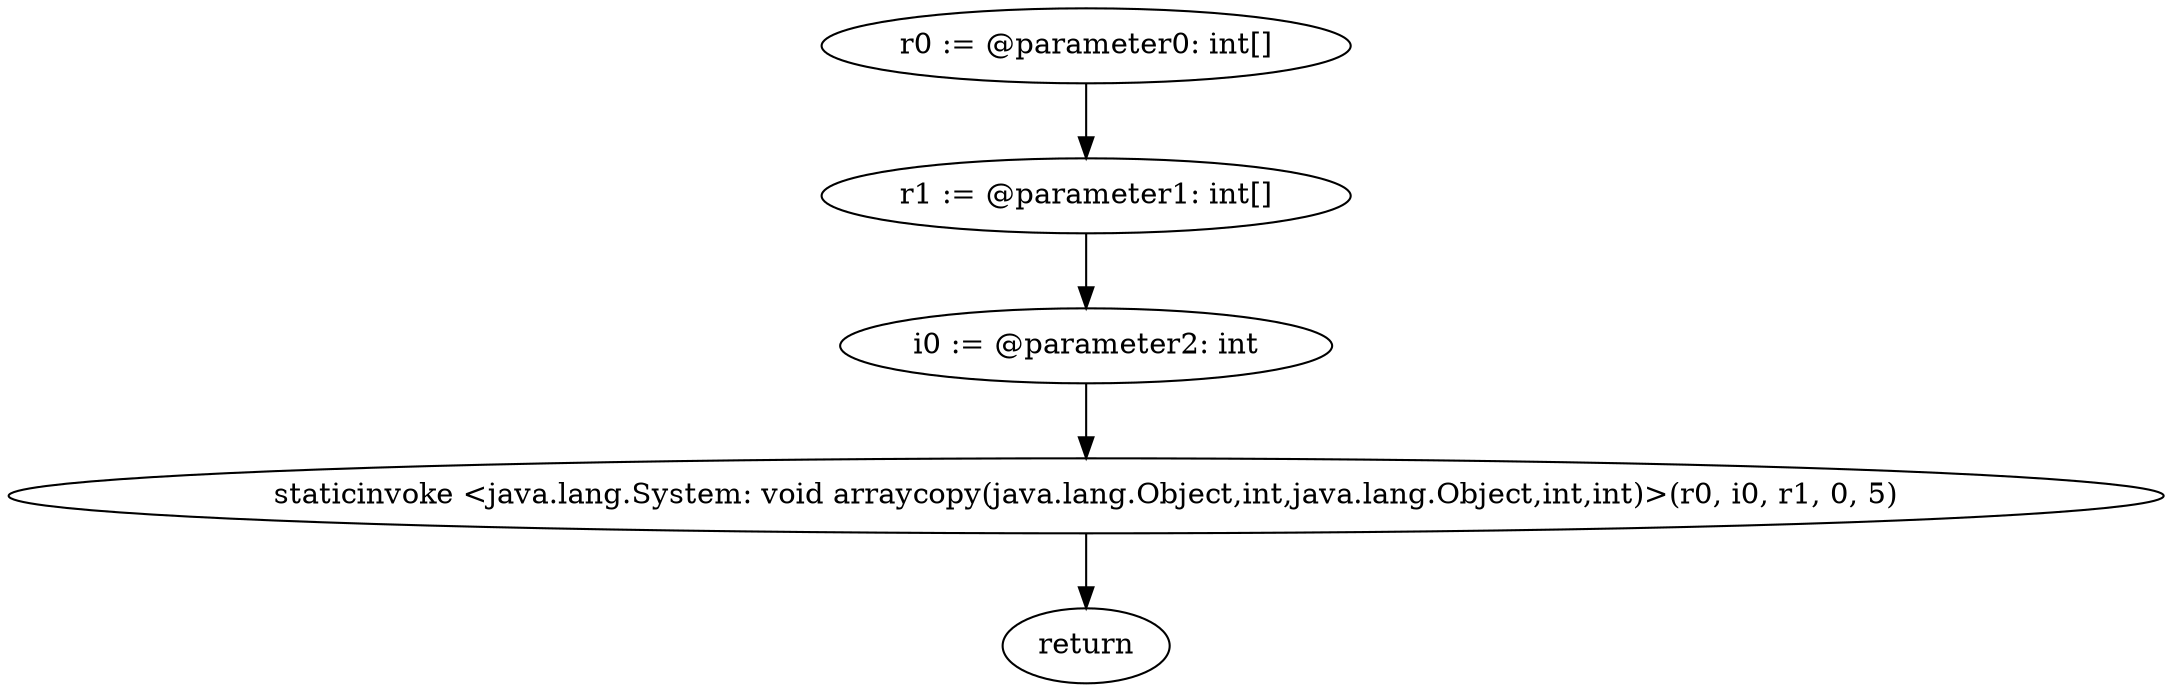 digraph "unitGraph" {
    "r0 := @parameter0: int[]"
    "r1 := @parameter1: int[]"
    "i0 := @parameter2: int"
    "staticinvoke <java.lang.System: void arraycopy(java.lang.Object,int,java.lang.Object,int,int)>(r0, i0, r1, 0, 5)"
    "return"
    "r0 := @parameter0: int[]"->"r1 := @parameter1: int[]";
    "r1 := @parameter1: int[]"->"i0 := @parameter2: int";
    "i0 := @parameter2: int"->"staticinvoke <java.lang.System: void arraycopy(java.lang.Object,int,java.lang.Object,int,int)>(r0, i0, r1, 0, 5)";
    "staticinvoke <java.lang.System: void arraycopy(java.lang.Object,int,java.lang.Object,int,int)>(r0, i0, r1, 0, 5)"->"return";
}
